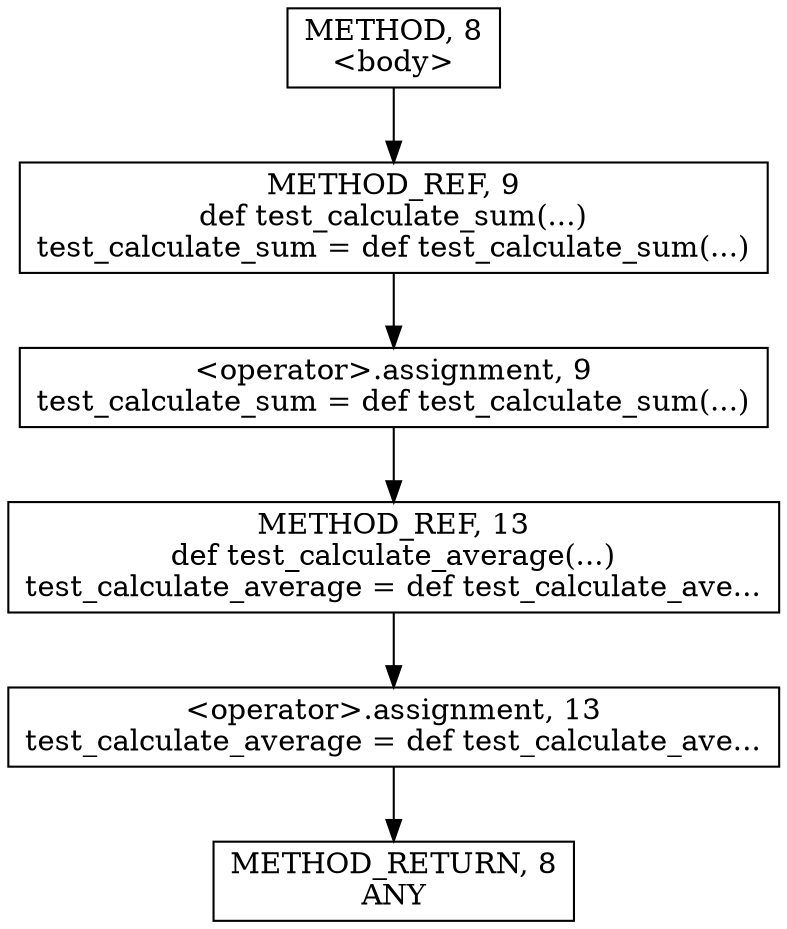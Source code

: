 digraph "&lt;body&gt;" {  
node [shape="rect"];  
"30064771326" [label = <&lt;operator&gt;.assignment, 9<BR/>test_calculate_sum = def test_calculate_sum(...)> ]
"30064771335" [label = <&lt;operator&gt;.assignment, 13<BR/>test_calculate_average = def test_calculate_ave...> ]
"124554051600" [label = <METHOD_REF, 9<BR/>def test_calculate_sum(...)<BR/>test_calculate_sum = def test_calculate_sum(...)> ]
"124554051601" [label = <METHOD_REF, 13<BR/>def test_calculate_average(...)<BR/>test_calculate_average = def test_calculate_ave...> ]
"111669149725" [label = <METHOD, 8<BR/>&lt;body&gt;> ]
"128849018909" [label = <METHOD_RETURN, 8<BR/>ANY> ]
  "30064771326" -> "124554051601" 
  "30064771335" -> "128849018909" 
  "124554051600" -> "30064771326" 
  "124554051601" -> "30064771335" 
  "111669149725" -> "124554051600" 
}
